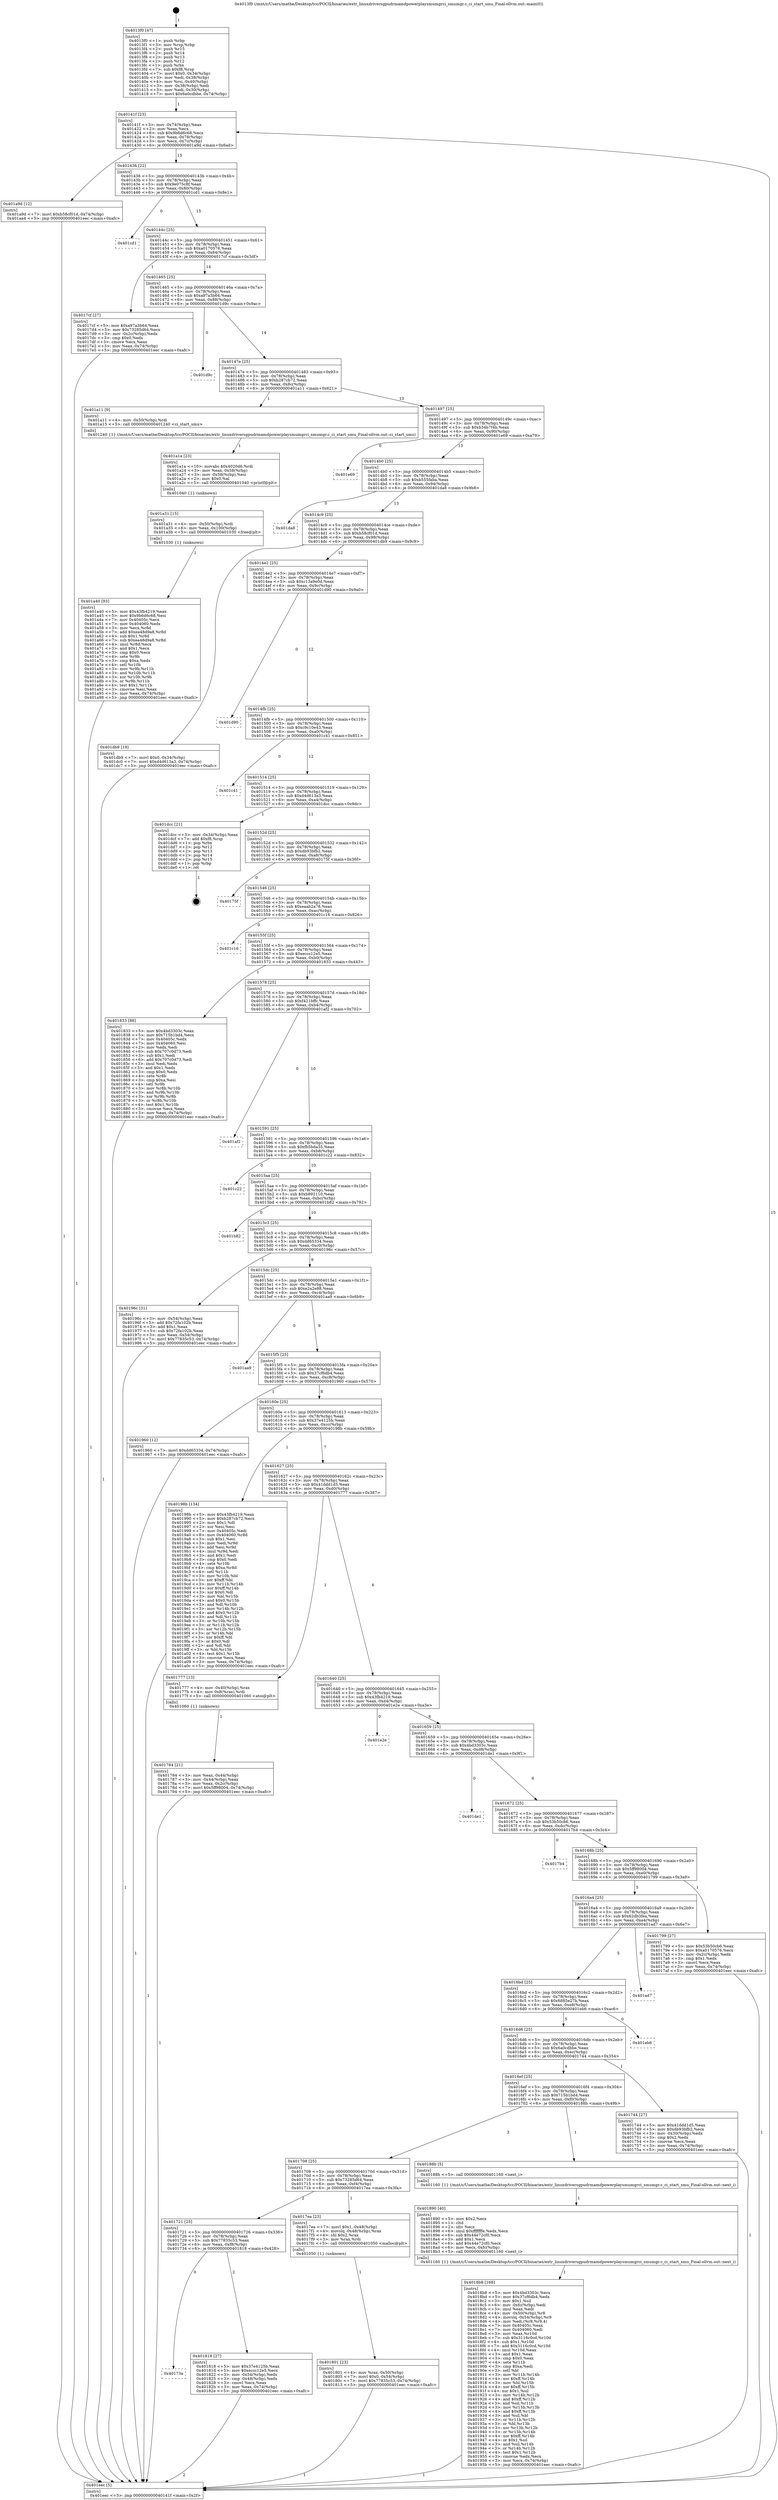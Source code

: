 digraph "0x4013f0" {
  label = "0x4013f0 (/mnt/c/Users/mathe/Desktop/tcc/POCII/binaries/extr_linuxdriversgpudrmamdpowerplaysmumgrci_smumgr.c_ci_start_smu_Final-ollvm.out::main(0))"
  labelloc = "t"
  node[shape=record]

  Entry [label="",width=0.3,height=0.3,shape=circle,fillcolor=black,style=filled]
  "0x40141f" [label="{
     0x40141f [23]\l
     | [instrs]\l
     &nbsp;&nbsp;0x40141f \<+3\>: mov -0x74(%rbp),%eax\l
     &nbsp;&nbsp;0x401422 \<+2\>: mov %eax,%ecx\l
     &nbsp;&nbsp;0x401424 \<+6\>: sub $0x9b6d6c68,%ecx\l
     &nbsp;&nbsp;0x40142a \<+3\>: mov %eax,-0x78(%rbp)\l
     &nbsp;&nbsp;0x40142d \<+3\>: mov %ecx,-0x7c(%rbp)\l
     &nbsp;&nbsp;0x401430 \<+6\>: je 0000000000401a9d \<main+0x6ad\>\l
  }"]
  "0x401a9d" [label="{
     0x401a9d [12]\l
     | [instrs]\l
     &nbsp;&nbsp;0x401a9d \<+7\>: movl $0xb58cf01d,-0x74(%rbp)\l
     &nbsp;&nbsp;0x401aa4 \<+5\>: jmp 0000000000401eec \<main+0xafc\>\l
  }"]
  "0x401436" [label="{
     0x401436 [22]\l
     | [instrs]\l
     &nbsp;&nbsp;0x401436 \<+5\>: jmp 000000000040143b \<main+0x4b\>\l
     &nbsp;&nbsp;0x40143b \<+3\>: mov -0x78(%rbp),%eax\l
     &nbsp;&nbsp;0x40143e \<+5\>: sub $0x9e075c8f,%eax\l
     &nbsp;&nbsp;0x401443 \<+3\>: mov %eax,-0x80(%rbp)\l
     &nbsp;&nbsp;0x401446 \<+6\>: je 0000000000401cd1 \<main+0x8e1\>\l
  }"]
  Exit [label="",width=0.3,height=0.3,shape=circle,fillcolor=black,style=filled,peripheries=2]
  "0x401cd1" [label="{
     0x401cd1\l
  }", style=dashed]
  "0x40144c" [label="{
     0x40144c [25]\l
     | [instrs]\l
     &nbsp;&nbsp;0x40144c \<+5\>: jmp 0000000000401451 \<main+0x61\>\l
     &nbsp;&nbsp;0x401451 \<+3\>: mov -0x78(%rbp),%eax\l
     &nbsp;&nbsp;0x401454 \<+5\>: sub $0xa0170576,%eax\l
     &nbsp;&nbsp;0x401459 \<+6\>: mov %eax,-0x84(%rbp)\l
     &nbsp;&nbsp;0x40145f \<+6\>: je 00000000004017cf \<main+0x3df\>\l
  }"]
  "0x401a40" [label="{
     0x401a40 [93]\l
     | [instrs]\l
     &nbsp;&nbsp;0x401a40 \<+5\>: mov $0x43fb4219,%eax\l
     &nbsp;&nbsp;0x401a45 \<+5\>: mov $0x9b6d6c68,%esi\l
     &nbsp;&nbsp;0x401a4a \<+7\>: mov 0x40405c,%ecx\l
     &nbsp;&nbsp;0x401a51 \<+7\>: mov 0x404060,%edx\l
     &nbsp;&nbsp;0x401a58 \<+3\>: mov %ecx,%r8d\l
     &nbsp;&nbsp;0x401a5b \<+7\>: add $0xea48d9a8,%r8d\l
     &nbsp;&nbsp;0x401a62 \<+4\>: sub $0x1,%r8d\l
     &nbsp;&nbsp;0x401a66 \<+7\>: sub $0xea48d9a8,%r8d\l
     &nbsp;&nbsp;0x401a6d \<+4\>: imul %r8d,%ecx\l
     &nbsp;&nbsp;0x401a71 \<+3\>: and $0x1,%ecx\l
     &nbsp;&nbsp;0x401a74 \<+3\>: cmp $0x0,%ecx\l
     &nbsp;&nbsp;0x401a77 \<+4\>: sete %r9b\l
     &nbsp;&nbsp;0x401a7b \<+3\>: cmp $0xa,%edx\l
     &nbsp;&nbsp;0x401a7e \<+4\>: setl %r10b\l
     &nbsp;&nbsp;0x401a82 \<+3\>: mov %r9b,%r11b\l
     &nbsp;&nbsp;0x401a85 \<+3\>: and %r10b,%r11b\l
     &nbsp;&nbsp;0x401a88 \<+3\>: xor %r10b,%r9b\l
     &nbsp;&nbsp;0x401a8b \<+3\>: or %r9b,%r11b\l
     &nbsp;&nbsp;0x401a8e \<+4\>: test $0x1,%r11b\l
     &nbsp;&nbsp;0x401a92 \<+3\>: cmovne %esi,%eax\l
     &nbsp;&nbsp;0x401a95 \<+3\>: mov %eax,-0x74(%rbp)\l
     &nbsp;&nbsp;0x401a98 \<+5\>: jmp 0000000000401eec \<main+0xafc\>\l
  }"]
  "0x4017cf" [label="{
     0x4017cf [27]\l
     | [instrs]\l
     &nbsp;&nbsp;0x4017cf \<+5\>: mov $0xa97a3b64,%eax\l
     &nbsp;&nbsp;0x4017d4 \<+5\>: mov $0x73285d64,%ecx\l
     &nbsp;&nbsp;0x4017d9 \<+3\>: mov -0x2c(%rbp),%edx\l
     &nbsp;&nbsp;0x4017dc \<+3\>: cmp $0x0,%edx\l
     &nbsp;&nbsp;0x4017df \<+3\>: cmove %ecx,%eax\l
     &nbsp;&nbsp;0x4017e2 \<+3\>: mov %eax,-0x74(%rbp)\l
     &nbsp;&nbsp;0x4017e5 \<+5\>: jmp 0000000000401eec \<main+0xafc\>\l
  }"]
  "0x401465" [label="{
     0x401465 [25]\l
     | [instrs]\l
     &nbsp;&nbsp;0x401465 \<+5\>: jmp 000000000040146a \<main+0x7a\>\l
     &nbsp;&nbsp;0x40146a \<+3\>: mov -0x78(%rbp),%eax\l
     &nbsp;&nbsp;0x40146d \<+5\>: sub $0xa97a3b64,%eax\l
     &nbsp;&nbsp;0x401472 \<+6\>: mov %eax,-0x88(%rbp)\l
     &nbsp;&nbsp;0x401478 \<+6\>: je 0000000000401d9c \<main+0x9ac\>\l
  }"]
  "0x401a31" [label="{
     0x401a31 [15]\l
     | [instrs]\l
     &nbsp;&nbsp;0x401a31 \<+4\>: mov -0x50(%rbp),%rdi\l
     &nbsp;&nbsp;0x401a35 \<+6\>: mov %eax,-0x100(%rbp)\l
     &nbsp;&nbsp;0x401a3b \<+5\>: call 0000000000401030 \<free@plt\>\l
     | [calls]\l
     &nbsp;&nbsp;0x401030 \{1\} (unknown)\l
  }"]
  "0x401d9c" [label="{
     0x401d9c\l
  }", style=dashed]
  "0x40147e" [label="{
     0x40147e [25]\l
     | [instrs]\l
     &nbsp;&nbsp;0x40147e \<+5\>: jmp 0000000000401483 \<main+0x93\>\l
     &nbsp;&nbsp;0x401483 \<+3\>: mov -0x78(%rbp),%eax\l
     &nbsp;&nbsp;0x401486 \<+5\>: sub $0xb287cb72,%eax\l
     &nbsp;&nbsp;0x40148b \<+6\>: mov %eax,-0x8c(%rbp)\l
     &nbsp;&nbsp;0x401491 \<+6\>: je 0000000000401a11 \<main+0x621\>\l
  }"]
  "0x401a1a" [label="{
     0x401a1a [23]\l
     | [instrs]\l
     &nbsp;&nbsp;0x401a1a \<+10\>: movabs $0x4020d6,%rdi\l
     &nbsp;&nbsp;0x401a24 \<+3\>: mov %eax,-0x58(%rbp)\l
     &nbsp;&nbsp;0x401a27 \<+3\>: mov -0x58(%rbp),%esi\l
     &nbsp;&nbsp;0x401a2a \<+2\>: mov $0x0,%al\l
     &nbsp;&nbsp;0x401a2c \<+5\>: call 0000000000401040 \<printf@plt\>\l
     | [calls]\l
     &nbsp;&nbsp;0x401040 \{1\} (unknown)\l
  }"]
  "0x401a11" [label="{
     0x401a11 [9]\l
     | [instrs]\l
     &nbsp;&nbsp;0x401a11 \<+4\>: mov -0x50(%rbp),%rdi\l
     &nbsp;&nbsp;0x401a15 \<+5\>: call 0000000000401240 \<ci_start_smu\>\l
     | [calls]\l
     &nbsp;&nbsp;0x401240 \{1\} (/mnt/c/Users/mathe/Desktop/tcc/POCII/binaries/extr_linuxdriversgpudrmamdpowerplaysmumgrci_smumgr.c_ci_start_smu_Final-ollvm.out::ci_start_smu)\l
  }"]
  "0x401497" [label="{
     0x401497 [25]\l
     | [instrs]\l
     &nbsp;&nbsp;0x401497 \<+5\>: jmp 000000000040149c \<main+0xac\>\l
     &nbsp;&nbsp;0x40149c \<+3\>: mov -0x78(%rbp),%eax\l
     &nbsp;&nbsp;0x40149f \<+5\>: sub $0xb34b7f4b,%eax\l
     &nbsp;&nbsp;0x4014a4 \<+6\>: mov %eax,-0x90(%rbp)\l
     &nbsp;&nbsp;0x4014aa \<+6\>: je 0000000000401e69 \<main+0xa79\>\l
  }"]
  "0x4018b8" [label="{
     0x4018b8 [168]\l
     | [instrs]\l
     &nbsp;&nbsp;0x4018b8 \<+5\>: mov $0x4bd3303c,%ecx\l
     &nbsp;&nbsp;0x4018bd \<+5\>: mov $0x37cf6db4,%edx\l
     &nbsp;&nbsp;0x4018c2 \<+3\>: mov $0x1,%sil\l
     &nbsp;&nbsp;0x4018c5 \<+6\>: mov -0xfc(%rbp),%edi\l
     &nbsp;&nbsp;0x4018cb \<+3\>: imul %eax,%edi\l
     &nbsp;&nbsp;0x4018ce \<+4\>: mov -0x50(%rbp),%r8\l
     &nbsp;&nbsp;0x4018d2 \<+4\>: movslq -0x54(%rbp),%r9\l
     &nbsp;&nbsp;0x4018d6 \<+4\>: mov %edi,(%r8,%r9,4)\l
     &nbsp;&nbsp;0x4018da \<+7\>: mov 0x40405c,%eax\l
     &nbsp;&nbsp;0x4018e1 \<+7\>: mov 0x404060,%edi\l
     &nbsp;&nbsp;0x4018e8 \<+3\>: mov %eax,%r10d\l
     &nbsp;&nbsp;0x4018eb \<+7\>: sub $0x3116c0cd,%r10d\l
     &nbsp;&nbsp;0x4018f2 \<+4\>: sub $0x1,%r10d\l
     &nbsp;&nbsp;0x4018f6 \<+7\>: add $0x3116c0cd,%r10d\l
     &nbsp;&nbsp;0x4018fd \<+4\>: imul %r10d,%eax\l
     &nbsp;&nbsp;0x401901 \<+3\>: and $0x1,%eax\l
     &nbsp;&nbsp;0x401904 \<+3\>: cmp $0x0,%eax\l
     &nbsp;&nbsp;0x401907 \<+4\>: sete %r11b\l
     &nbsp;&nbsp;0x40190b \<+3\>: cmp $0xa,%edi\l
     &nbsp;&nbsp;0x40190e \<+3\>: setl %bl\l
     &nbsp;&nbsp;0x401911 \<+3\>: mov %r11b,%r14b\l
     &nbsp;&nbsp;0x401914 \<+4\>: xor $0xff,%r14b\l
     &nbsp;&nbsp;0x401918 \<+3\>: mov %bl,%r15b\l
     &nbsp;&nbsp;0x40191b \<+4\>: xor $0xff,%r15b\l
     &nbsp;&nbsp;0x40191f \<+4\>: xor $0x1,%sil\l
     &nbsp;&nbsp;0x401923 \<+3\>: mov %r14b,%r12b\l
     &nbsp;&nbsp;0x401926 \<+4\>: and $0xff,%r12b\l
     &nbsp;&nbsp;0x40192a \<+3\>: and %sil,%r11b\l
     &nbsp;&nbsp;0x40192d \<+3\>: mov %r15b,%r13b\l
     &nbsp;&nbsp;0x401930 \<+4\>: and $0xff,%r13b\l
     &nbsp;&nbsp;0x401934 \<+3\>: and %sil,%bl\l
     &nbsp;&nbsp;0x401937 \<+3\>: or %r11b,%r12b\l
     &nbsp;&nbsp;0x40193a \<+3\>: or %bl,%r13b\l
     &nbsp;&nbsp;0x40193d \<+3\>: xor %r13b,%r12b\l
     &nbsp;&nbsp;0x401940 \<+3\>: or %r15b,%r14b\l
     &nbsp;&nbsp;0x401943 \<+4\>: xor $0xff,%r14b\l
     &nbsp;&nbsp;0x401947 \<+4\>: or $0x1,%sil\l
     &nbsp;&nbsp;0x40194b \<+3\>: and %sil,%r14b\l
     &nbsp;&nbsp;0x40194e \<+3\>: or %r14b,%r12b\l
     &nbsp;&nbsp;0x401951 \<+4\>: test $0x1,%r12b\l
     &nbsp;&nbsp;0x401955 \<+3\>: cmovne %edx,%ecx\l
     &nbsp;&nbsp;0x401958 \<+3\>: mov %ecx,-0x74(%rbp)\l
     &nbsp;&nbsp;0x40195b \<+5\>: jmp 0000000000401eec \<main+0xafc\>\l
  }"]
  "0x401e69" [label="{
     0x401e69\l
  }", style=dashed]
  "0x4014b0" [label="{
     0x4014b0 [25]\l
     | [instrs]\l
     &nbsp;&nbsp;0x4014b0 \<+5\>: jmp 00000000004014b5 \<main+0xc5\>\l
     &nbsp;&nbsp;0x4014b5 \<+3\>: mov -0x78(%rbp),%eax\l
     &nbsp;&nbsp;0x4014b8 \<+5\>: sub $0xb555faba,%eax\l
     &nbsp;&nbsp;0x4014bd \<+6\>: mov %eax,-0x94(%rbp)\l
     &nbsp;&nbsp;0x4014c3 \<+6\>: je 0000000000401da8 \<main+0x9b8\>\l
  }"]
  "0x401890" [label="{
     0x401890 [40]\l
     | [instrs]\l
     &nbsp;&nbsp;0x401890 \<+5\>: mov $0x2,%ecx\l
     &nbsp;&nbsp;0x401895 \<+1\>: cltd\l
     &nbsp;&nbsp;0x401896 \<+2\>: idiv %ecx\l
     &nbsp;&nbsp;0x401898 \<+6\>: imul $0xfffffffe,%edx,%ecx\l
     &nbsp;&nbsp;0x40189e \<+6\>: sub $0x44e72cf0,%ecx\l
     &nbsp;&nbsp;0x4018a4 \<+3\>: add $0x1,%ecx\l
     &nbsp;&nbsp;0x4018a7 \<+6\>: add $0x44e72cf0,%ecx\l
     &nbsp;&nbsp;0x4018ad \<+6\>: mov %ecx,-0xfc(%rbp)\l
     &nbsp;&nbsp;0x4018b3 \<+5\>: call 0000000000401160 \<next_i\>\l
     | [calls]\l
     &nbsp;&nbsp;0x401160 \{1\} (/mnt/c/Users/mathe/Desktop/tcc/POCII/binaries/extr_linuxdriversgpudrmamdpowerplaysmumgrci_smumgr.c_ci_start_smu_Final-ollvm.out::next_i)\l
  }"]
  "0x401da8" [label="{
     0x401da8\l
  }", style=dashed]
  "0x4014c9" [label="{
     0x4014c9 [25]\l
     | [instrs]\l
     &nbsp;&nbsp;0x4014c9 \<+5\>: jmp 00000000004014ce \<main+0xde\>\l
     &nbsp;&nbsp;0x4014ce \<+3\>: mov -0x78(%rbp),%eax\l
     &nbsp;&nbsp;0x4014d1 \<+5\>: sub $0xb58cf01d,%eax\l
     &nbsp;&nbsp;0x4014d6 \<+6\>: mov %eax,-0x98(%rbp)\l
     &nbsp;&nbsp;0x4014dc \<+6\>: je 0000000000401db9 \<main+0x9c9\>\l
  }"]
  "0x40173a" [label="{
     0x40173a\l
  }", style=dashed]
  "0x401db9" [label="{
     0x401db9 [19]\l
     | [instrs]\l
     &nbsp;&nbsp;0x401db9 \<+7\>: movl $0x0,-0x34(%rbp)\l
     &nbsp;&nbsp;0x401dc0 \<+7\>: movl $0xd4d613a3,-0x74(%rbp)\l
     &nbsp;&nbsp;0x401dc7 \<+5\>: jmp 0000000000401eec \<main+0xafc\>\l
  }"]
  "0x4014e2" [label="{
     0x4014e2 [25]\l
     | [instrs]\l
     &nbsp;&nbsp;0x4014e2 \<+5\>: jmp 00000000004014e7 \<main+0xf7\>\l
     &nbsp;&nbsp;0x4014e7 \<+3\>: mov -0x78(%rbp),%eax\l
     &nbsp;&nbsp;0x4014ea \<+5\>: sub $0xc13a9e0d,%eax\l
     &nbsp;&nbsp;0x4014ef \<+6\>: mov %eax,-0x9c(%rbp)\l
     &nbsp;&nbsp;0x4014f5 \<+6\>: je 0000000000401d90 \<main+0x9a0\>\l
  }"]
  "0x401818" [label="{
     0x401818 [27]\l
     | [instrs]\l
     &nbsp;&nbsp;0x401818 \<+5\>: mov $0x37e4125b,%eax\l
     &nbsp;&nbsp;0x40181d \<+5\>: mov $0xeccc12e5,%ecx\l
     &nbsp;&nbsp;0x401822 \<+3\>: mov -0x54(%rbp),%edx\l
     &nbsp;&nbsp;0x401825 \<+3\>: cmp -0x48(%rbp),%edx\l
     &nbsp;&nbsp;0x401828 \<+3\>: cmovl %ecx,%eax\l
     &nbsp;&nbsp;0x40182b \<+3\>: mov %eax,-0x74(%rbp)\l
     &nbsp;&nbsp;0x40182e \<+5\>: jmp 0000000000401eec \<main+0xafc\>\l
  }"]
  "0x401d90" [label="{
     0x401d90\l
  }", style=dashed]
  "0x4014fb" [label="{
     0x4014fb [25]\l
     | [instrs]\l
     &nbsp;&nbsp;0x4014fb \<+5\>: jmp 0000000000401500 \<main+0x110\>\l
     &nbsp;&nbsp;0x401500 \<+3\>: mov -0x78(%rbp),%eax\l
     &nbsp;&nbsp;0x401503 \<+5\>: sub $0xc9c10e43,%eax\l
     &nbsp;&nbsp;0x401508 \<+6\>: mov %eax,-0xa0(%rbp)\l
     &nbsp;&nbsp;0x40150e \<+6\>: je 0000000000401c41 \<main+0x851\>\l
  }"]
  "0x401801" [label="{
     0x401801 [23]\l
     | [instrs]\l
     &nbsp;&nbsp;0x401801 \<+4\>: mov %rax,-0x50(%rbp)\l
     &nbsp;&nbsp;0x401805 \<+7\>: movl $0x0,-0x54(%rbp)\l
     &nbsp;&nbsp;0x40180c \<+7\>: movl $0x77835c53,-0x74(%rbp)\l
     &nbsp;&nbsp;0x401813 \<+5\>: jmp 0000000000401eec \<main+0xafc\>\l
  }"]
  "0x401c41" [label="{
     0x401c41\l
  }", style=dashed]
  "0x401514" [label="{
     0x401514 [25]\l
     | [instrs]\l
     &nbsp;&nbsp;0x401514 \<+5\>: jmp 0000000000401519 \<main+0x129\>\l
     &nbsp;&nbsp;0x401519 \<+3\>: mov -0x78(%rbp),%eax\l
     &nbsp;&nbsp;0x40151c \<+5\>: sub $0xd4d613a3,%eax\l
     &nbsp;&nbsp;0x401521 \<+6\>: mov %eax,-0xa4(%rbp)\l
     &nbsp;&nbsp;0x401527 \<+6\>: je 0000000000401dcc \<main+0x9dc\>\l
  }"]
  "0x401721" [label="{
     0x401721 [25]\l
     | [instrs]\l
     &nbsp;&nbsp;0x401721 \<+5\>: jmp 0000000000401726 \<main+0x336\>\l
     &nbsp;&nbsp;0x401726 \<+3\>: mov -0x78(%rbp),%eax\l
     &nbsp;&nbsp;0x401729 \<+5\>: sub $0x77835c53,%eax\l
     &nbsp;&nbsp;0x40172e \<+6\>: mov %eax,-0xf8(%rbp)\l
     &nbsp;&nbsp;0x401734 \<+6\>: je 0000000000401818 \<main+0x428\>\l
  }"]
  "0x401dcc" [label="{
     0x401dcc [21]\l
     | [instrs]\l
     &nbsp;&nbsp;0x401dcc \<+3\>: mov -0x34(%rbp),%eax\l
     &nbsp;&nbsp;0x401dcf \<+7\>: add $0xf8,%rsp\l
     &nbsp;&nbsp;0x401dd6 \<+1\>: pop %rbx\l
     &nbsp;&nbsp;0x401dd7 \<+2\>: pop %r12\l
     &nbsp;&nbsp;0x401dd9 \<+2\>: pop %r13\l
     &nbsp;&nbsp;0x401ddb \<+2\>: pop %r14\l
     &nbsp;&nbsp;0x401ddd \<+2\>: pop %r15\l
     &nbsp;&nbsp;0x401ddf \<+1\>: pop %rbp\l
     &nbsp;&nbsp;0x401de0 \<+1\>: ret\l
  }"]
  "0x40152d" [label="{
     0x40152d [25]\l
     | [instrs]\l
     &nbsp;&nbsp;0x40152d \<+5\>: jmp 0000000000401532 \<main+0x142\>\l
     &nbsp;&nbsp;0x401532 \<+3\>: mov -0x78(%rbp),%eax\l
     &nbsp;&nbsp;0x401535 \<+5\>: sub $0xdb93bfb2,%eax\l
     &nbsp;&nbsp;0x40153a \<+6\>: mov %eax,-0xa8(%rbp)\l
     &nbsp;&nbsp;0x401540 \<+6\>: je 000000000040175f \<main+0x36f\>\l
  }"]
  "0x4017ea" [label="{
     0x4017ea [23]\l
     | [instrs]\l
     &nbsp;&nbsp;0x4017ea \<+7\>: movl $0x1,-0x48(%rbp)\l
     &nbsp;&nbsp;0x4017f1 \<+4\>: movslq -0x48(%rbp),%rax\l
     &nbsp;&nbsp;0x4017f5 \<+4\>: shl $0x2,%rax\l
     &nbsp;&nbsp;0x4017f9 \<+3\>: mov %rax,%rdi\l
     &nbsp;&nbsp;0x4017fc \<+5\>: call 0000000000401050 \<malloc@plt\>\l
     | [calls]\l
     &nbsp;&nbsp;0x401050 \{1\} (unknown)\l
  }"]
  "0x40175f" [label="{
     0x40175f\l
  }", style=dashed]
  "0x401546" [label="{
     0x401546 [25]\l
     | [instrs]\l
     &nbsp;&nbsp;0x401546 \<+5\>: jmp 000000000040154b \<main+0x15b\>\l
     &nbsp;&nbsp;0x40154b \<+3\>: mov -0x78(%rbp),%eax\l
     &nbsp;&nbsp;0x40154e \<+5\>: sub $0xeaab2a78,%eax\l
     &nbsp;&nbsp;0x401553 \<+6\>: mov %eax,-0xac(%rbp)\l
     &nbsp;&nbsp;0x401559 \<+6\>: je 0000000000401c16 \<main+0x826\>\l
  }"]
  "0x401708" [label="{
     0x401708 [25]\l
     | [instrs]\l
     &nbsp;&nbsp;0x401708 \<+5\>: jmp 000000000040170d \<main+0x31d\>\l
     &nbsp;&nbsp;0x40170d \<+3\>: mov -0x78(%rbp),%eax\l
     &nbsp;&nbsp;0x401710 \<+5\>: sub $0x73285d64,%eax\l
     &nbsp;&nbsp;0x401715 \<+6\>: mov %eax,-0xf4(%rbp)\l
     &nbsp;&nbsp;0x40171b \<+6\>: je 00000000004017ea \<main+0x3fa\>\l
  }"]
  "0x401c16" [label="{
     0x401c16\l
  }", style=dashed]
  "0x40155f" [label="{
     0x40155f [25]\l
     | [instrs]\l
     &nbsp;&nbsp;0x40155f \<+5\>: jmp 0000000000401564 \<main+0x174\>\l
     &nbsp;&nbsp;0x401564 \<+3\>: mov -0x78(%rbp),%eax\l
     &nbsp;&nbsp;0x401567 \<+5\>: sub $0xeccc12e5,%eax\l
     &nbsp;&nbsp;0x40156c \<+6\>: mov %eax,-0xb0(%rbp)\l
     &nbsp;&nbsp;0x401572 \<+6\>: je 0000000000401833 \<main+0x443\>\l
  }"]
  "0x40188b" [label="{
     0x40188b [5]\l
     | [instrs]\l
     &nbsp;&nbsp;0x40188b \<+5\>: call 0000000000401160 \<next_i\>\l
     | [calls]\l
     &nbsp;&nbsp;0x401160 \{1\} (/mnt/c/Users/mathe/Desktop/tcc/POCII/binaries/extr_linuxdriversgpudrmamdpowerplaysmumgrci_smumgr.c_ci_start_smu_Final-ollvm.out::next_i)\l
  }"]
  "0x401833" [label="{
     0x401833 [88]\l
     | [instrs]\l
     &nbsp;&nbsp;0x401833 \<+5\>: mov $0x4bd3303c,%eax\l
     &nbsp;&nbsp;0x401838 \<+5\>: mov $0x715b1bd4,%ecx\l
     &nbsp;&nbsp;0x40183d \<+7\>: mov 0x40405c,%edx\l
     &nbsp;&nbsp;0x401844 \<+7\>: mov 0x404060,%esi\l
     &nbsp;&nbsp;0x40184b \<+2\>: mov %edx,%edi\l
     &nbsp;&nbsp;0x40184d \<+6\>: sub $0x707c0d73,%edi\l
     &nbsp;&nbsp;0x401853 \<+3\>: sub $0x1,%edi\l
     &nbsp;&nbsp;0x401856 \<+6\>: add $0x707c0d73,%edi\l
     &nbsp;&nbsp;0x40185c \<+3\>: imul %edi,%edx\l
     &nbsp;&nbsp;0x40185f \<+3\>: and $0x1,%edx\l
     &nbsp;&nbsp;0x401862 \<+3\>: cmp $0x0,%edx\l
     &nbsp;&nbsp;0x401865 \<+4\>: sete %r8b\l
     &nbsp;&nbsp;0x401869 \<+3\>: cmp $0xa,%esi\l
     &nbsp;&nbsp;0x40186c \<+4\>: setl %r9b\l
     &nbsp;&nbsp;0x401870 \<+3\>: mov %r8b,%r10b\l
     &nbsp;&nbsp;0x401873 \<+3\>: and %r9b,%r10b\l
     &nbsp;&nbsp;0x401876 \<+3\>: xor %r9b,%r8b\l
     &nbsp;&nbsp;0x401879 \<+3\>: or %r8b,%r10b\l
     &nbsp;&nbsp;0x40187c \<+4\>: test $0x1,%r10b\l
     &nbsp;&nbsp;0x401880 \<+3\>: cmovne %ecx,%eax\l
     &nbsp;&nbsp;0x401883 \<+3\>: mov %eax,-0x74(%rbp)\l
     &nbsp;&nbsp;0x401886 \<+5\>: jmp 0000000000401eec \<main+0xafc\>\l
  }"]
  "0x401578" [label="{
     0x401578 [25]\l
     | [instrs]\l
     &nbsp;&nbsp;0x401578 \<+5\>: jmp 000000000040157d \<main+0x18d\>\l
     &nbsp;&nbsp;0x40157d \<+3\>: mov -0x78(%rbp),%eax\l
     &nbsp;&nbsp;0x401580 \<+5\>: sub $0xf421bffc,%eax\l
     &nbsp;&nbsp;0x401585 \<+6\>: mov %eax,-0xb4(%rbp)\l
     &nbsp;&nbsp;0x40158b \<+6\>: je 0000000000401af2 \<main+0x702\>\l
  }"]
  "0x401784" [label="{
     0x401784 [21]\l
     | [instrs]\l
     &nbsp;&nbsp;0x401784 \<+3\>: mov %eax,-0x44(%rbp)\l
     &nbsp;&nbsp;0x401787 \<+3\>: mov -0x44(%rbp),%eax\l
     &nbsp;&nbsp;0x40178a \<+3\>: mov %eax,-0x2c(%rbp)\l
     &nbsp;&nbsp;0x40178d \<+7\>: movl $0x5ff98004,-0x74(%rbp)\l
     &nbsp;&nbsp;0x401794 \<+5\>: jmp 0000000000401eec \<main+0xafc\>\l
  }"]
  "0x401af2" [label="{
     0x401af2\l
  }", style=dashed]
  "0x401591" [label="{
     0x401591 [25]\l
     | [instrs]\l
     &nbsp;&nbsp;0x401591 \<+5\>: jmp 0000000000401596 \<main+0x1a6\>\l
     &nbsp;&nbsp;0x401596 \<+3\>: mov -0x78(%rbp),%eax\l
     &nbsp;&nbsp;0x401599 \<+5\>: sub $0xfb5bda35,%eax\l
     &nbsp;&nbsp;0x40159e \<+6\>: mov %eax,-0xb8(%rbp)\l
     &nbsp;&nbsp;0x4015a4 \<+6\>: je 0000000000401c22 \<main+0x832\>\l
  }"]
  "0x4013f0" [label="{
     0x4013f0 [47]\l
     | [instrs]\l
     &nbsp;&nbsp;0x4013f0 \<+1\>: push %rbp\l
     &nbsp;&nbsp;0x4013f1 \<+3\>: mov %rsp,%rbp\l
     &nbsp;&nbsp;0x4013f4 \<+2\>: push %r15\l
     &nbsp;&nbsp;0x4013f6 \<+2\>: push %r14\l
     &nbsp;&nbsp;0x4013f8 \<+2\>: push %r13\l
     &nbsp;&nbsp;0x4013fa \<+2\>: push %r12\l
     &nbsp;&nbsp;0x4013fc \<+1\>: push %rbx\l
     &nbsp;&nbsp;0x4013fd \<+7\>: sub $0xf8,%rsp\l
     &nbsp;&nbsp;0x401404 \<+7\>: movl $0x0,-0x34(%rbp)\l
     &nbsp;&nbsp;0x40140b \<+3\>: mov %edi,-0x38(%rbp)\l
     &nbsp;&nbsp;0x40140e \<+4\>: mov %rsi,-0x40(%rbp)\l
     &nbsp;&nbsp;0x401412 \<+3\>: mov -0x38(%rbp),%edi\l
     &nbsp;&nbsp;0x401415 \<+3\>: mov %edi,-0x30(%rbp)\l
     &nbsp;&nbsp;0x401418 \<+7\>: movl $0x6a0cdbbe,-0x74(%rbp)\l
  }"]
  "0x401c22" [label="{
     0x401c22\l
  }", style=dashed]
  "0x4015aa" [label="{
     0x4015aa [25]\l
     | [instrs]\l
     &nbsp;&nbsp;0x4015aa \<+5\>: jmp 00000000004015af \<main+0x1bf\>\l
     &nbsp;&nbsp;0x4015af \<+3\>: mov -0x78(%rbp),%eax\l
     &nbsp;&nbsp;0x4015b2 \<+5\>: sub $0xb892110,%eax\l
     &nbsp;&nbsp;0x4015b7 \<+6\>: mov %eax,-0xbc(%rbp)\l
     &nbsp;&nbsp;0x4015bd \<+6\>: je 0000000000401b82 \<main+0x792\>\l
  }"]
  "0x401eec" [label="{
     0x401eec [5]\l
     | [instrs]\l
     &nbsp;&nbsp;0x401eec \<+5\>: jmp 000000000040141f \<main+0x2f\>\l
  }"]
  "0x401b82" [label="{
     0x401b82\l
  }", style=dashed]
  "0x4015c3" [label="{
     0x4015c3 [25]\l
     | [instrs]\l
     &nbsp;&nbsp;0x4015c3 \<+5\>: jmp 00000000004015c8 \<main+0x1d8\>\l
     &nbsp;&nbsp;0x4015c8 \<+3\>: mov -0x78(%rbp),%eax\l
     &nbsp;&nbsp;0x4015cb \<+5\>: sub $0xdd65334,%eax\l
     &nbsp;&nbsp;0x4015d0 \<+6\>: mov %eax,-0xc0(%rbp)\l
     &nbsp;&nbsp;0x4015d6 \<+6\>: je 000000000040196c \<main+0x57c\>\l
  }"]
  "0x4016ef" [label="{
     0x4016ef [25]\l
     | [instrs]\l
     &nbsp;&nbsp;0x4016ef \<+5\>: jmp 00000000004016f4 \<main+0x304\>\l
     &nbsp;&nbsp;0x4016f4 \<+3\>: mov -0x78(%rbp),%eax\l
     &nbsp;&nbsp;0x4016f7 \<+5\>: sub $0x715b1bd4,%eax\l
     &nbsp;&nbsp;0x4016fc \<+6\>: mov %eax,-0xf0(%rbp)\l
     &nbsp;&nbsp;0x401702 \<+6\>: je 000000000040188b \<main+0x49b\>\l
  }"]
  "0x40196c" [label="{
     0x40196c [31]\l
     | [instrs]\l
     &nbsp;&nbsp;0x40196c \<+3\>: mov -0x54(%rbp),%eax\l
     &nbsp;&nbsp;0x40196f \<+5\>: add $0x72fa102b,%eax\l
     &nbsp;&nbsp;0x401974 \<+3\>: add $0x1,%eax\l
     &nbsp;&nbsp;0x401977 \<+5\>: sub $0x72fa102b,%eax\l
     &nbsp;&nbsp;0x40197c \<+3\>: mov %eax,-0x54(%rbp)\l
     &nbsp;&nbsp;0x40197f \<+7\>: movl $0x77835c53,-0x74(%rbp)\l
     &nbsp;&nbsp;0x401986 \<+5\>: jmp 0000000000401eec \<main+0xafc\>\l
  }"]
  "0x4015dc" [label="{
     0x4015dc [25]\l
     | [instrs]\l
     &nbsp;&nbsp;0x4015dc \<+5\>: jmp 00000000004015e1 \<main+0x1f1\>\l
     &nbsp;&nbsp;0x4015e1 \<+3\>: mov -0x78(%rbp),%eax\l
     &nbsp;&nbsp;0x4015e4 \<+5\>: sub $0xe2a2e88,%eax\l
     &nbsp;&nbsp;0x4015e9 \<+6\>: mov %eax,-0xc4(%rbp)\l
     &nbsp;&nbsp;0x4015ef \<+6\>: je 0000000000401aa9 \<main+0x6b9\>\l
  }"]
  "0x401744" [label="{
     0x401744 [27]\l
     | [instrs]\l
     &nbsp;&nbsp;0x401744 \<+5\>: mov $0x41ddd1d5,%eax\l
     &nbsp;&nbsp;0x401749 \<+5\>: mov $0xdb93bfb2,%ecx\l
     &nbsp;&nbsp;0x40174e \<+3\>: mov -0x30(%rbp),%edx\l
     &nbsp;&nbsp;0x401751 \<+3\>: cmp $0x2,%edx\l
     &nbsp;&nbsp;0x401754 \<+3\>: cmovne %ecx,%eax\l
     &nbsp;&nbsp;0x401757 \<+3\>: mov %eax,-0x74(%rbp)\l
     &nbsp;&nbsp;0x40175a \<+5\>: jmp 0000000000401eec \<main+0xafc\>\l
  }"]
  "0x401aa9" [label="{
     0x401aa9\l
  }", style=dashed]
  "0x4015f5" [label="{
     0x4015f5 [25]\l
     | [instrs]\l
     &nbsp;&nbsp;0x4015f5 \<+5\>: jmp 00000000004015fa \<main+0x20a\>\l
     &nbsp;&nbsp;0x4015fa \<+3\>: mov -0x78(%rbp),%eax\l
     &nbsp;&nbsp;0x4015fd \<+5\>: sub $0x37cf6db4,%eax\l
     &nbsp;&nbsp;0x401602 \<+6\>: mov %eax,-0xc8(%rbp)\l
     &nbsp;&nbsp;0x401608 \<+6\>: je 0000000000401960 \<main+0x570\>\l
  }"]
  "0x4016d6" [label="{
     0x4016d6 [25]\l
     | [instrs]\l
     &nbsp;&nbsp;0x4016d6 \<+5\>: jmp 00000000004016db \<main+0x2eb\>\l
     &nbsp;&nbsp;0x4016db \<+3\>: mov -0x78(%rbp),%eax\l
     &nbsp;&nbsp;0x4016de \<+5\>: sub $0x6a0cdbbe,%eax\l
     &nbsp;&nbsp;0x4016e3 \<+6\>: mov %eax,-0xec(%rbp)\l
     &nbsp;&nbsp;0x4016e9 \<+6\>: je 0000000000401744 \<main+0x354\>\l
  }"]
  "0x401960" [label="{
     0x401960 [12]\l
     | [instrs]\l
     &nbsp;&nbsp;0x401960 \<+7\>: movl $0xdd65334,-0x74(%rbp)\l
     &nbsp;&nbsp;0x401967 \<+5\>: jmp 0000000000401eec \<main+0xafc\>\l
  }"]
  "0x40160e" [label="{
     0x40160e [25]\l
     | [instrs]\l
     &nbsp;&nbsp;0x40160e \<+5\>: jmp 0000000000401613 \<main+0x223\>\l
     &nbsp;&nbsp;0x401613 \<+3\>: mov -0x78(%rbp),%eax\l
     &nbsp;&nbsp;0x401616 \<+5\>: sub $0x37e4125b,%eax\l
     &nbsp;&nbsp;0x40161b \<+6\>: mov %eax,-0xcc(%rbp)\l
     &nbsp;&nbsp;0x401621 \<+6\>: je 000000000040198b \<main+0x59b\>\l
  }"]
  "0x401eb6" [label="{
     0x401eb6\l
  }", style=dashed]
  "0x40198b" [label="{
     0x40198b [134]\l
     | [instrs]\l
     &nbsp;&nbsp;0x40198b \<+5\>: mov $0x43fb4219,%eax\l
     &nbsp;&nbsp;0x401990 \<+5\>: mov $0xb287cb72,%ecx\l
     &nbsp;&nbsp;0x401995 \<+2\>: mov $0x1,%dl\l
     &nbsp;&nbsp;0x401997 \<+2\>: xor %esi,%esi\l
     &nbsp;&nbsp;0x401999 \<+7\>: mov 0x40405c,%edi\l
     &nbsp;&nbsp;0x4019a0 \<+8\>: mov 0x404060,%r8d\l
     &nbsp;&nbsp;0x4019a8 \<+3\>: sub $0x1,%esi\l
     &nbsp;&nbsp;0x4019ab \<+3\>: mov %edi,%r9d\l
     &nbsp;&nbsp;0x4019ae \<+3\>: add %esi,%r9d\l
     &nbsp;&nbsp;0x4019b1 \<+4\>: imul %r9d,%edi\l
     &nbsp;&nbsp;0x4019b5 \<+3\>: and $0x1,%edi\l
     &nbsp;&nbsp;0x4019b8 \<+3\>: cmp $0x0,%edi\l
     &nbsp;&nbsp;0x4019bb \<+4\>: sete %r10b\l
     &nbsp;&nbsp;0x4019bf \<+4\>: cmp $0xa,%r8d\l
     &nbsp;&nbsp;0x4019c3 \<+4\>: setl %r11b\l
     &nbsp;&nbsp;0x4019c7 \<+3\>: mov %r10b,%bl\l
     &nbsp;&nbsp;0x4019ca \<+3\>: xor $0xff,%bl\l
     &nbsp;&nbsp;0x4019cd \<+3\>: mov %r11b,%r14b\l
     &nbsp;&nbsp;0x4019d0 \<+4\>: xor $0xff,%r14b\l
     &nbsp;&nbsp;0x4019d4 \<+3\>: xor $0x0,%dl\l
     &nbsp;&nbsp;0x4019d7 \<+3\>: mov %bl,%r15b\l
     &nbsp;&nbsp;0x4019da \<+4\>: and $0x0,%r15b\l
     &nbsp;&nbsp;0x4019de \<+3\>: and %dl,%r10b\l
     &nbsp;&nbsp;0x4019e1 \<+3\>: mov %r14b,%r12b\l
     &nbsp;&nbsp;0x4019e4 \<+4\>: and $0x0,%r12b\l
     &nbsp;&nbsp;0x4019e8 \<+3\>: and %dl,%r11b\l
     &nbsp;&nbsp;0x4019eb \<+3\>: or %r10b,%r15b\l
     &nbsp;&nbsp;0x4019ee \<+3\>: or %r11b,%r12b\l
     &nbsp;&nbsp;0x4019f1 \<+3\>: xor %r12b,%r15b\l
     &nbsp;&nbsp;0x4019f4 \<+3\>: or %r14b,%bl\l
     &nbsp;&nbsp;0x4019f7 \<+3\>: xor $0xff,%bl\l
     &nbsp;&nbsp;0x4019fa \<+3\>: or $0x0,%dl\l
     &nbsp;&nbsp;0x4019fd \<+2\>: and %dl,%bl\l
     &nbsp;&nbsp;0x4019ff \<+3\>: or %bl,%r15b\l
     &nbsp;&nbsp;0x401a02 \<+4\>: test $0x1,%r15b\l
     &nbsp;&nbsp;0x401a06 \<+3\>: cmovne %ecx,%eax\l
     &nbsp;&nbsp;0x401a09 \<+3\>: mov %eax,-0x74(%rbp)\l
     &nbsp;&nbsp;0x401a0c \<+5\>: jmp 0000000000401eec \<main+0xafc\>\l
  }"]
  "0x401627" [label="{
     0x401627 [25]\l
     | [instrs]\l
     &nbsp;&nbsp;0x401627 \<+5\>: jmp 000000000040162c \<main+0x23c\>\l
     &nbsp;&nbsp;0x40162c \<+3\>: mov -0x78(%rbp),%eax\l
     &nbsp;&nbsp;0x40162f \<+5\>: sub $0x41ddd1d5,%eax\l
     &nbsp;&nbsp;0x401634 \<+6\>: mov %eax,-0xd0(%rbp)\l
     &nbsp;&nbsp;0x40163a \<+6\>: je 0000000000401777 \<main+0x387\>\l
  }"]
  "0x4016bd" [label="{
     0x4016bd [25]\l
     | [instrs]\l
     &nbsp;&nbsp;0x4016bd \<+5\>: jmp 00000000004016c2 \<main+0x2d2\>\l
     &nbsp;&nbsp;0x4016c2 \<+3\>: mov -0x78(%rbp),%eax\l
     &nbsp;&nbsp;0x4016c5 \<+5\>: sub $0x6885e27b,%eax\l
     &nbsp;&nbsp;0x4016ca \<+6\>: mov %eax,-0xe8(%rbp)\l
     &nbsp;&nbsp;0x4016d0 \<+6\>: je 0000000000401eb6 \<main+0xac6\>\l
  }"]
  "0x401777" [label="{
     0x401777 [13]\l
     | [instrs]\l
     &nbsp;&nbsp;0x401777 \<+4\>: mov -0x40(%rbp),%rax\l
     &nbsp;&nbsp;0x40177b \<+4\>: mov 0x8(%rax),%rdi\l
     &nbsp;&nbsp;0x40177f \<+5\>: call 0000000000401060 \<atoi@plt\>\l
     | [calls]\l
     &nbsp;&nbsp;0x401060 \{1\} (unknown)\l
  }"]
  "0x401640" [label="{
     0x401640 [25]\l
     | [instrs]\l
     &nbsp;&nbsp;0x401640 \<+5\>: jmp 0000000000401645 \<main+0x255\>\l
     &nbsp;&nbsp;0x401645 \<+3\>: mov -0x78(%rbp),%eax\l
     &nbsp;&nbsp;0x401648 \<+5\>: sub $0x43fb4219,%eax\l
     &nbsp;&nbsp;0x40164d \<+6\>: mov %eax,-0xd4(%rbp)\l
     &nbsp;&nbsp;0x401653 \<+6\>: je 0000000000401e2e \<main+0xa3e\>\l
  }"]
  "0x401ad7" [label="{
     0x401ad7\l
  }", style=dashed]
  "0x401e2e" [label="{
     0x401e2e\l
  }", style=dashed]
  "0x401659" [label="{
     0x401659 [25]\l
     | [instrs]\l
     &nbsp;&nbsp;0x401659 \<+5\>: jmp 000000000040165e \<main+0x26e\>\l
     &nbsp;&nbsp;0x40165e \<+3\>: mov -0x78(%rbp),%eax\l
     &nbsp;&nbsp;0x401661 \<+5\>: sub $0x4bd3303c,%eax\l
     &nbsp;&nbsp;0x401666 \<+6\>: mov %eax,-0xd8(%rbp)\l
     &nbsp;&nbsp;0x40166c \<+6\>: je 0000000000401de1 \<main+0x9f1\>\l
  }"]
  "0x4016a4" [label="{
     0x4016a4 [25]\l
     | [instrs]\l
     &nbsp;&nbsp;0x4016a4 \<+5\>: jmp 00000000004016a9 \<main+0x2b9\>\l
     &nbsp;&nbsp;0x4016a9 \<+3\>: mov -0x78(%rbp),%eax\l
     &nbsp;&nbsp;0x4016ac \<+5\>: sub $0x62db3fea,%eax\l
     &nbsp;&nbsp;0x4016b1 \<+6\>: mov %eax,-0xe4(%rbp)\l
     &nbsp;&nbsp;0x4016b7 \<+6\>: je 0000000000401ad7 \<main+0x6e7\>\l
  }"]
  "0x401de1" [label="{
     0x401de1\l
  }", style=dashed]
  "0x401672" [label="{
     0x401672 [25]\l
     | [instrs]\l
     &nbsp;&nbsp;0x401672 \<+5\>: jmp 0000000000401677 \<main+0x287\>\l
     &nbsp;&nbsp;0x401677 \<+3\>: mov -0x78(%rbp),%eax\l
     &nbsp;&nbsp;0x40167a \<+5\>: sub $0x53b50cb6,%eax\l
     &nbsp;&nbsp;0x40167f \<+6\>: mov %eax,-0xdc(%rbp)\l
     &nbsp;&nbsp;0x401685 \<+6\>: je 00000000004017b4 \<main+0x3c4\>\l
  }"]
  "0x401799" [label="{
     0x401799 [27]\l
     | [instrs]\l
     &nbsp;&nbsp;0x401799 \<+5\>: mov $0x53b50cb6,%eax\l
     &nbsp;&nbsp;0x40179e \<+5\>: mov $0xa0170576,%ecx\l
     &nbsp;&nbsp;0x4017a3 \<+3\>: mov -0x2c(%rbp),%edx\l
     &nbsp;&nbsp;0x4017a6 \<+3\>: cmp $0x1,%edx\l
     &nbsp;&nbsp;0x4017a9 \<+3\>: cmovl %ecx,%eax\l
     &nbsp;&nbsp;0x4017ac \<+3\>: mov %eax,-0x74(%rbp)\l
     &nbsp;&nbsp;0x4017af \<+5\>: jmp 0000000000401eec \<main+0xafc\>\l
  }"]
  "0x4017b4" [label="{
     0x4017b4\l
  }", style=dashed]
  "0x40168b" [label="{
     0x40168b [25]\l
     | [instrs]\l
     &nbsp;&nbsp;0x40168b \<+5\>: jmp 0000000000401690 \<main+0x2a0\>\l
     &nbsp;&nbsp;0x401690 \<+3\>: mov -0x78(%rbp),%eax\l
     &nbsp;&nbsp;0x401693 \<+5\>: sub $0x5ff98004,%eax\l
     &nbsp;&nbsp;0x401698 \<+6\>: mov %eax,-0xe0(%rbp)\l
     &nbsp;&nbsp;0x40169e \<+6\>: je 0000000000401799 \<main+0x3a9\>\l
  }"]
  Entry -> "0x4013f0" [label=" 1"]
  "0x40141f" -> "0x401a9d" [label=" 1"]
  "0x40141f" -> "0x401436" [label=" 15"]
  "0x401dcc" -> Exit [label=" 1"]
  "0x401436" -> "0x401cd1" [label=" 0"]
  "0x401436" -> "0x40144c" [label=" 15"]
  "0x401db9" -> "0x401eec" [label=" 1"]
  "0x40144c" -> "0x4017cf" [label=" 1"]
  "0x40144c" -> "0x401465" [label=" 14"]
  "0x401a9d" -> "0x401eec" [label=" 1"]
  "0x401465" -> "0x401d9c" [label=" 0"]
  "0x401465" -> "0x40147e" [label=" 14"]
  "0x401a40" -> "0x401eec" [label=" 1"]
  "0x40147e" -> "0x401a11" [label=" 1"]
  "0x40147e" -> "0x401497" [label=" 13"]
  "0x401a31" -> "0x401a40" [label=" 1"]
  "0x401497" -> "0x401e69" [label=" 0"]
  "0x401497" -> "0x4014b0" [label=" 13"]
  "0x401a1a" -> "0x401a31" [label=" 1"]
  "0x4014b0" -> "0x401da8" [label=" 0"]
  "0x4014b0" -> "0x4014c9" [label=" 13"]
  "0x401a11" -> "0x401a1a" [label=" 1"]
  "0x4014c9" -> "0x401db9" [label=" 1"]
  "0x4014c9" -> "0x4014e2" [label=" 12"]
  "0x40198b" -> "0x401eec" [label=" 1"]
  "0x4014e2" -> "0x401d90" [label=" 0"]
  "0x4014e2" -> "0x4014fb" [label=" 12"]
  "0x40196c" -> "0x401eec" [label=" 1"]
  "0x4014fb" -> "0x401c41" [label=" 0"]
  "0x4014fb" -> "0x401514" [label=" 12"]
  "0x4018b8" -> "0x401eec" [label=" 1"]
  "0x401514" -> "0x401dcc" [label=" 1"]
  "0x401514" -> "0x40152d" [label=" 11"]
  "0x401890" -> "0x4018b8" [label=" 1"]
  "0x40152d" -> "0x40175f" [label=" 0"]
  "0x40152d" -> "0x401546" [label=" 11"]
  "0x40188b" -> "0x401890" [label=" 1"]
  "0x401546" -> "0x401c16" [label=" 0"]
  "0x401546" -> "0x40155f" [label=" 11"]
  "0x401818" -> "0x401eec" [label=" 2"]
  "0x40155f" -> "0x401833" [label=" 1"]
  "0x40155f" -> "0x401578" [label=" 10"]
  "0x401721" -> "0x40173a" [label=" 0"]
  "0x401578" -> "0x401af2" [label=" 0"]
  "0x401578" -> "0x401591" [label=" 10"]
  "0x401960" -> "0x401eec" [label=" 1"]
  "0x401591" -> "0x401c22" [label=" 0"]
  "0x401591" -> "0x4015aa" [label=" 10"]
  "0x401801" -> "0x401eec" [label=" 1"]
  "0x4015aa" -> "0x401b82" [label=" 0"]
  "0x4015aa" -> "0x4015c3" [label=" 10"]
  "0x4017ea" -> "0x401801" [label=" 1"]
  "0x4015c3" -> "0x40196c" [label=" 1"]
  "0x4015c3" -> "0x4015dc" [label=" 9"]
  "0x401708" -> "0x401721" [label=" 2"]
  "0x4015dc" -> "0x401aa9" [label=" 0"]
  "0x4015dc" -> "0x4015f5" [label=" 9"]
  "0x401708" -> "0x4017ea" [label=" 1"]
  "0x4015f5" -> "0x401960" [label=" 1"]
  "0x4015f5" -> "0x40160e" [label=" 8"]
  "0x4016ef" -> "0x401708" [label=" 3"]
  "0x40160e" -> "0x40198b" [label=" 1"]
  "0x40160e" -> "0x401627" [label=" 7"]
  "0x4016ef" -> "0x40188b" [label=" 1"]
  "0x401627" -> "0x401777" [label=" 1"]
  "0x401627" -> "0x401640" [label=" 6"]
  "0x4017cf" -> "0x401eec" [label=" 1"]
  "0x401640" -> "0x401e2e" [label=" 0"]
  "0x401640" -> "0x401659" [label=" 6"]
  "0x401799" -> "0x401eec" [label=" 1"]
  "0x401659" -> "0x401de1" [label=" 0"]
  "0x401659" -> "0x401672" [label=" 6"]
  "0x401777" -> "0x401784" [label=" 1"]
  "0x401672" -> "0x4017b4" [label=" 0"]
  "0x401672" -> "0x40168b" [label=" 6"]
  "0x401eec" -> "0x40141f" [label=" 15"]
  "0x40168b" -> "0x401799" [label=" 1"]
  "0x40168b" -> "0x4016a4" [label=" 5"]
  "0x401784" -> "0x401eec" [label=" 1"]
  "0x4016a4" -> "0x401ad7" [label=" 0"]
  "0x4016a4" -> "0x4016bd" [label=" 5"]
  "0x401721" -> "0x401818" [label=" 2"]
  "0x4016bd" -> "0x401eb6" [label=" 0"]
  "0x4016bd" -> "0x4016d6" [label=" 5"]
  "0x401833" -> "0x401eec" [label=" 1"]
  "0x4016d6" -> "0x401744" [label=" 1"]
  "0x4016d6" -> "0x4016ef" [label=" 4"]
  "0x401744" -> "0x401eec" [label=" 1"]
  "0x4013f0" -> "0x40141f" [label=" 1"]
}
